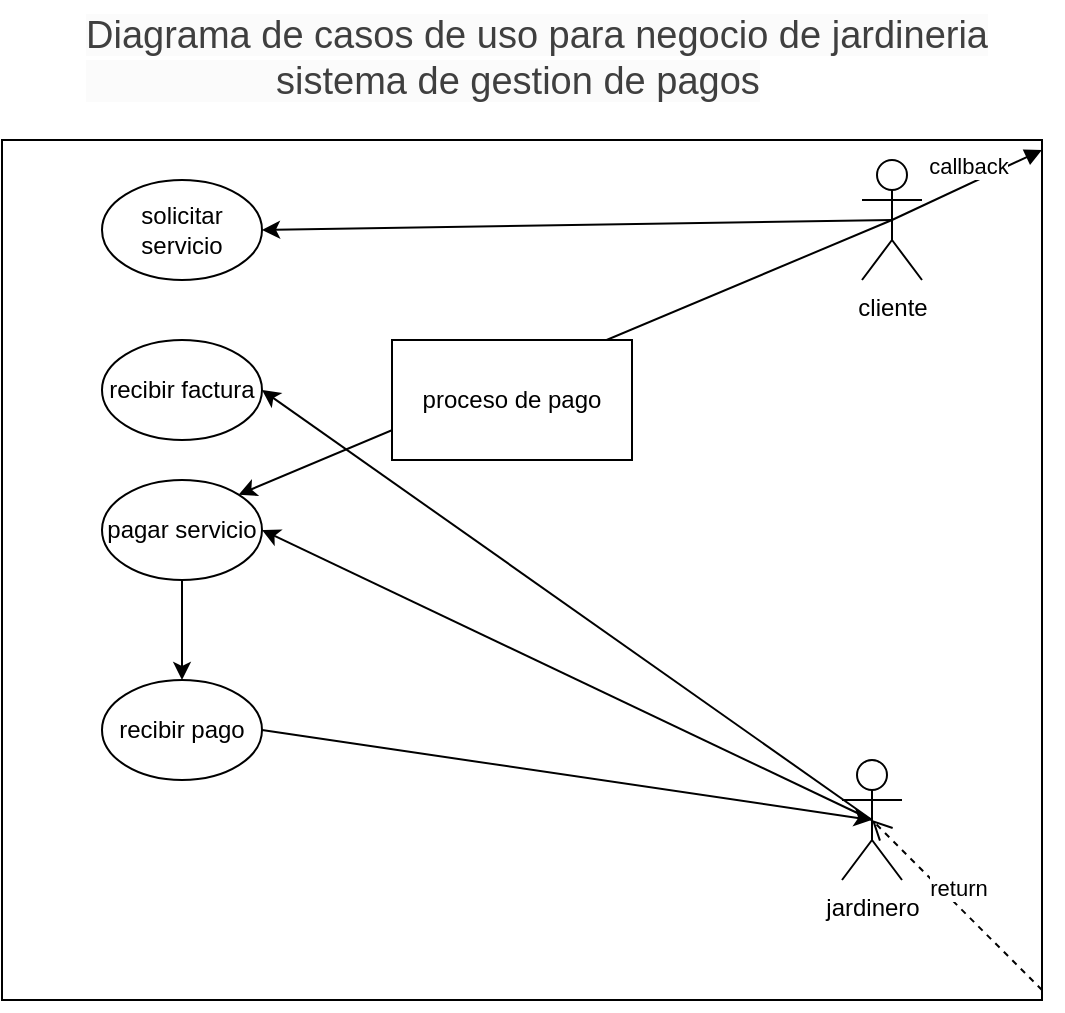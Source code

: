 <mxfile>
    <diagram id="Bx5HqNYes49LLfQ4AJFa" name="Page-1">
        <mxGraphModel dx="746" dy="466" grid="1" gridSize="10" guides="1" tooltips="1" connect="1" arrows="1" fold="1" page="1" pageScale="1" pageWidth="850" pageHeight="1100" math="0" shadow="0">
            <root>
                <mxCell id="0"/>
                <mxCell id="1" parent="0"/>
                <mxCell id="2" value="&lt;span style=&quot;color: rgb(63, 63, 63); font-family: Helvetica; font-size: 19px; font-style: normal; font-variant-ligatures: normal; font-variant-caps: normal; font-weight: 400; letter-spacing: normal; orphans: 2; text-align: center; text-indent: 0px; text-transform: none; widows: 2; word-spacing: 0px; -webkit-text-stroke-width: 0px; white-space: normal; background-color: rgb(251, 251, 251); text-decoration-thickness: initial; text-decoration-style: initial; text-decoration-color: initial; float: none; display: inline !important;&quot;&gt;Diagrama de casos de uso para negocio de jardineria&lt;/span&gt;&lt;div&gt;&lt;span style=&quot;color: rgb(63, 63, 63); font-family: Helvetica; font-size: 19px; font-style: normal; font-variant-ligatures: normal; font-variant-caps: normal; font-weight: 400; letter-spacing: normal; orphans: 2; text-align: center; text-indent: 0px; text-transform: none; widows: 2; word-spacing: 0px; -webkit-text-stroke-width: 0px; white-space: normal; background-color: rgb(251, 251, 251); text-decoration-thickness: initial; text-decoration-style: initial; text-decoration-color: initial; float: none; display: inline !important;&quot;&gt;&amp;nbsp; &amp;nbsp; &amp;nbsp; &amp;nbsp; &amp;nbsp; &amp;nbsp; &amp;nbsp; &amp;nbsp; &amp;nbsp; sistema de gestion de pagos&lt;/span&gt;&lt;/div&gt;" style="text;whiteSpace=wrap;html=1;" vertex="1" parent="1">
                    <mxGeometry x="150" y="80" width="470" height="50" as="geometry"/>
                </mxCell>
                <mxCell id="15" style="edgeStyle=none;html=1;curved=0;rounded=0;exitX=1;exitY=0;exitDx=0;exitDy=5;exitPerimeter=0;entryX=1;entryY=0.5;entryDx=0;entryDy=0;" edge="1" parent="1" source="6" target="12">
                    <mxGeometry relative="1" as="geometry"/>
                </mxCell>
                <mxCell id="16" style="edgeStyle=none;html=1;curved=0;rounded=0;exitX=1;exitY=0;exitDx=0;exitDy=5;exitPerimeter=0;entryX=1;entryY=0.5;entryDx=0;entryDy=0;" edge="1" parent="1" source="6" target="12">
                    <mxGeometry relative="1" as="geometry">
                        <Array as="points">
                            <mxPoint x="370" y="180"/>
                        </Array>
                    </mxGeometry>
                </mxCell>
                <mxCell id="6" value="" style="html=1;points=[[0,0,0,0,5],[0,1,0,0,-5],[1,0,0,0,5],[1,1,0,0,-5]];perimeter=orthogonalPerimeter;outlineConnect=0;targetShapes=umlLifeline;portConstraint=eastwest;newEdgeStyle={&quot;curved&quot;:0,&quot;rounded&quot;:0};" vertex="1" parent="1">
                    <mxGeometry x="110" y="150" width="520" height="430" as="geometry"/>
                </mxCell>
                <mxCell id="7" value="callback" style="html=1;verticalAlign=bottom;endArrow=block;curved=0;rounded=0;entryX=1;entryY=0;entryDx=0;entryDy=5;exitX=0.5;exitY=0.5;exitDx=0;exitDy=0;exitPerimeter=0;" edge="1" target="6" parent="1" source="9">
                    <mxGeometry relative="1" as="geometry">
                        <mxPoint x="730" y="180" as="sourcePoint"/>
                    </mxGeometry>
                </mxCell>
                <mxCell id="8" value="return" style="html=1;verticalAlign=bottom;endArrow=open;dashed=1;endSize=8;curved=0;rounded=0;exitX=1;exitY=1;exitDx=0;exitDy=-5;exitPerimeter=0;entryX=0.5;entryY=0.5;entryDx=0;entryDy=0;entryPerimeter=0;" edge="1" source="6" parent="1" target="10">
                    <mxGeometry relative="1" as="geometry">
                        <mxPoint x="750" y="530" as="targetPoint"/>
                    </mxGeometry>
                </mxCell>
                <mxCell id="24" style="edgeStyle=none;html=1;exitX=0.5;exitY=0.5;exitDx=0;exitDy=0;exitPerimeter=0;entryX=1;entryY=0.5;entryDx=0;entryDy=0;" edge="1" parent="1" source="9" target="12">
                    <mxGeometry relative="1" as="geometry"/>
                </mxCell>
                <mxCell id="27" style="edgeStyle=none;html=1;exitX=0.5;exitY=0.5;exitDx=0;exitDy=0;exitPerimeter=0;entryX=1;entryY=0;entryDx=0;entryDy=0;" edge="1" parent="1" source="9" target="13">
                    <mxGeometry relative="1" as="geometry"/>
                </mxCell>
                <mxCell id="9" value="cliente" style="shape=umlActor;verticalLabelPosition=bottom;verticalAlign=top;html=1;" vertex="1" parent="1">
                    <mxGeometry x="540" y="160" width="30" height="60" as="geometry"/>
                </mxCell>
                <mxCell id="25" style="edgeStyle=none;html=1;exitX=0.5;exitY=0.5;exitDx=0;exitDy=0;exitPerimeter=0;entryX=1;entryY=0.5;entryDx=0;entryDy=0;" edge="1" parent="1" source="10" target="23">
                    <mxGeometry relative="1" as="geometry"/>
                </mxCell>
                <mxCell id="26" style="edgeStyle=none;html=1;exitX=0.5;exitY=0.5;exitDx=0;exitDy=0;exitPerimeter=0;entryX=1;entryY=0.5;entryDx=0;entryDy=0;" edge="1" parent="1" source="10" target="13">
                    <mxGeometry relative="1" as="geometry"/>
                </mxCell>
                <mxCell id="10" value="jardinero" style="shape=umlActor;verticalLabelPosition=bottom;verticalAlign=top;html=1;direction=east;" vertex="1" parent="1">
                    <mxGeometry x="530" y="460" width="30" height="60" as="geometry"/>
                </mxCell>
                <mxCell id="12" value="solicitar servicio" style="ellipse;whiteSpace=wrap;html=1;" vertex="1" parent="1">
                    <mxGeometry x="160" y="170" width="80" height="50" as="geometry"/>
                </mxCell>
                <mxCell id="29" style="edgeStyle=none;html=1;exitX=0.5;exitY=1;exitDx=0;exitDy=0;entryX=0.5;entryY=0;entryDx=0;entryDy=0;" edge="1" parent="1" source="13" target="14">
                    <mxGeometry relative="1" as="geometry"/>
                </mxCell>
                <mxCell id="13" value="pagar servicio" style="ellipse;whiteSpace=wrap;html=1;" vertex="1" parent="1">
                    <mxGeometry x="160" y="320" width="80" height="50" as="geometry"/>
                </mxCell>
                <mxCell id="14" value="recibir pago" style="ellipse;whiteSpace=wrap;html=1;" vertex="1" parent="1">
                    <mxGeometry x="160" y="420" width="80" height="50" as="geometry"/>
                </mxCell>
                <mxCell id="21" value="proceso de pago" style="rounded=0;whiteSpace=wrap;html=1;" vertex="1" parent="1">
                    <mxGeometry x="305" y="250" width="120" height="60" as="geometry"/>
                </mxCell>
                <mxCell id="23" value="recibir factura" style="ellipse;whiteSpace=wrap;html=1;" vertex="1" parent="1">
                    <mxGeometry x="160" y="250" width="80" height="50" as="geometry"/>
                </mxCell>
                <mxCell id="28" style="edgeStyle=none;html=1;exitX=1;exitY=0.5;exitDx=0;exitDy=0;entryX=0.5;entryY=0.5;entryDx=0;entryDy=0;entryPerimeter=0;" edge="1" parent="1" source="14" target="10">
                    <mxGeometry relative="1" as="geometry"/>
                </mxCell>
            </root>
        </mxGraphModel>
    </diagram>
</mxfile>
